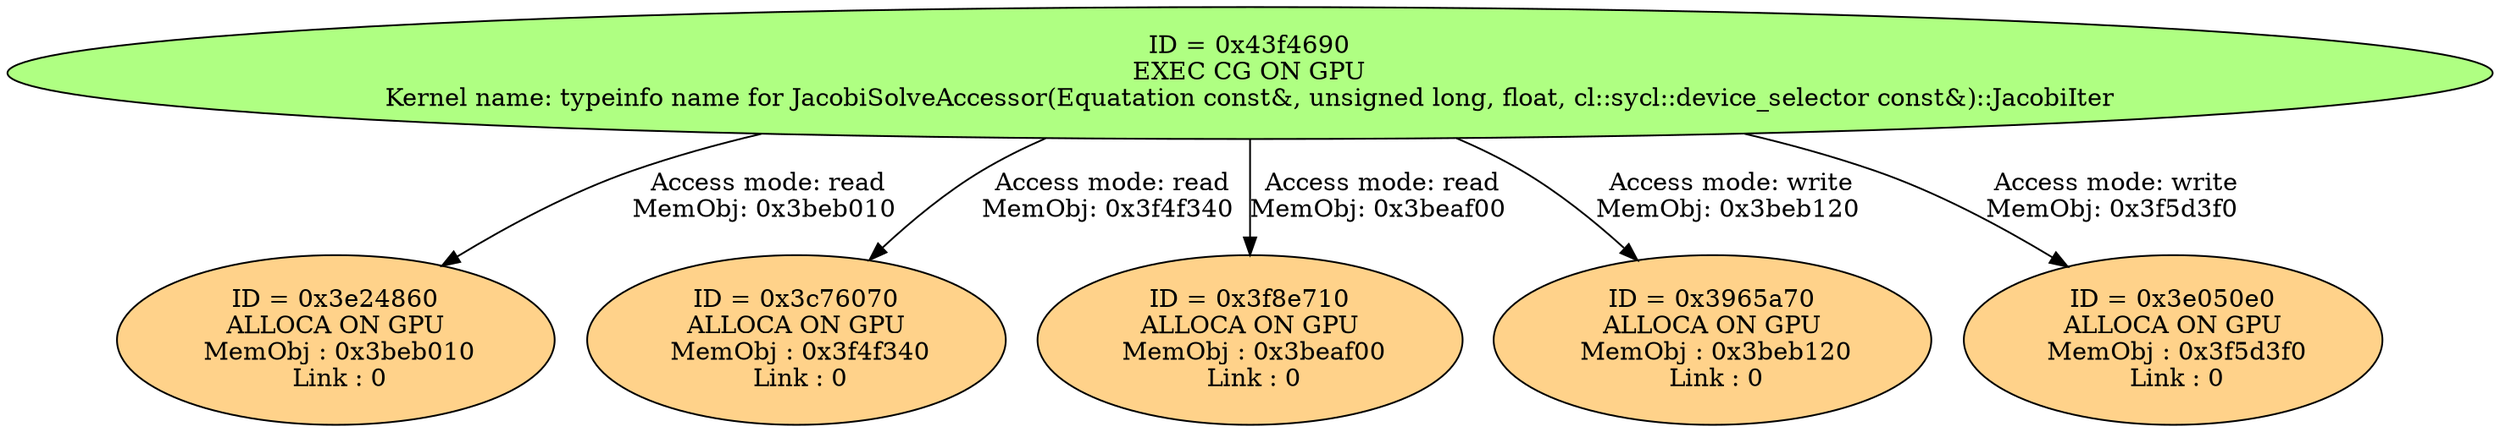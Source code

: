 strict digraph {
"0x43f4690" [style=filled, fillcolor="#AFFF82", label="ID = 0x43f4690\nEXEC CG ON GPU\nKernel name: typeinfo name for JacobiSolveAccessor(Equatation const&, unsigned long, float, cl::sycl::device_selector const&)::JacobiIter\n"];
  "0x43f4690" -> "0x3e24860" [ label = "Access mode: read\nMemObj: 0x3beb010 " ]
  "0x43f4690" -> "0x3c76070" [ label = "Access mode: read\nMemObj: 0x3f4f340 " ]
  "0x43f4690" -> "0x3f8e710" [ label = "Access mode: read\nMemObj: 0x3beaf00 " ]
  "0x43f4690" -> "0x3965a70" [ label = "Access mode: write\nMemObj: 0x3beb120 " ]
  "0x43f4690" -> "0x3e050e0" [ label = "Access mode: write\nMemObj: 0x3f5d3f0 " ]
"0x3e24860" [style=filled, fillcolor="#FFD28A", label="ID = 0x3e24860\nALLOCA ON GPU\n MemObj : 0x3beb010\n Link : 0\n"];
"0x3c76070" [style=filled, fillcolor="#FFD28A", label="ID = 0x3c76070\nALLOCA ON GPU\n MemObj : 0x3f4f340\n Link : 0\n"];
"0x3f8e710" [style=filled, fillcolor="#FFD28A", label="ID = 0x3f8e710\nALLOCA ON GPU\n MemObj : 0x3beaf00\n Link : 0\n"];
"0x3965a70" [style=filled, fillcolor="#FFD28A", label="ID = 0x3965a70\nALLOCA ON GPU\n MemObj : 0x3beb120\n Link : 0\n"];
"0x3e050e0" [style=filled, fillcolor="#FFD28A", label="ID = 0x3e050e0\nALLOCA ON GPU\n MemObj : 0x3f5d3f0\n Link : 0\n"];
}
